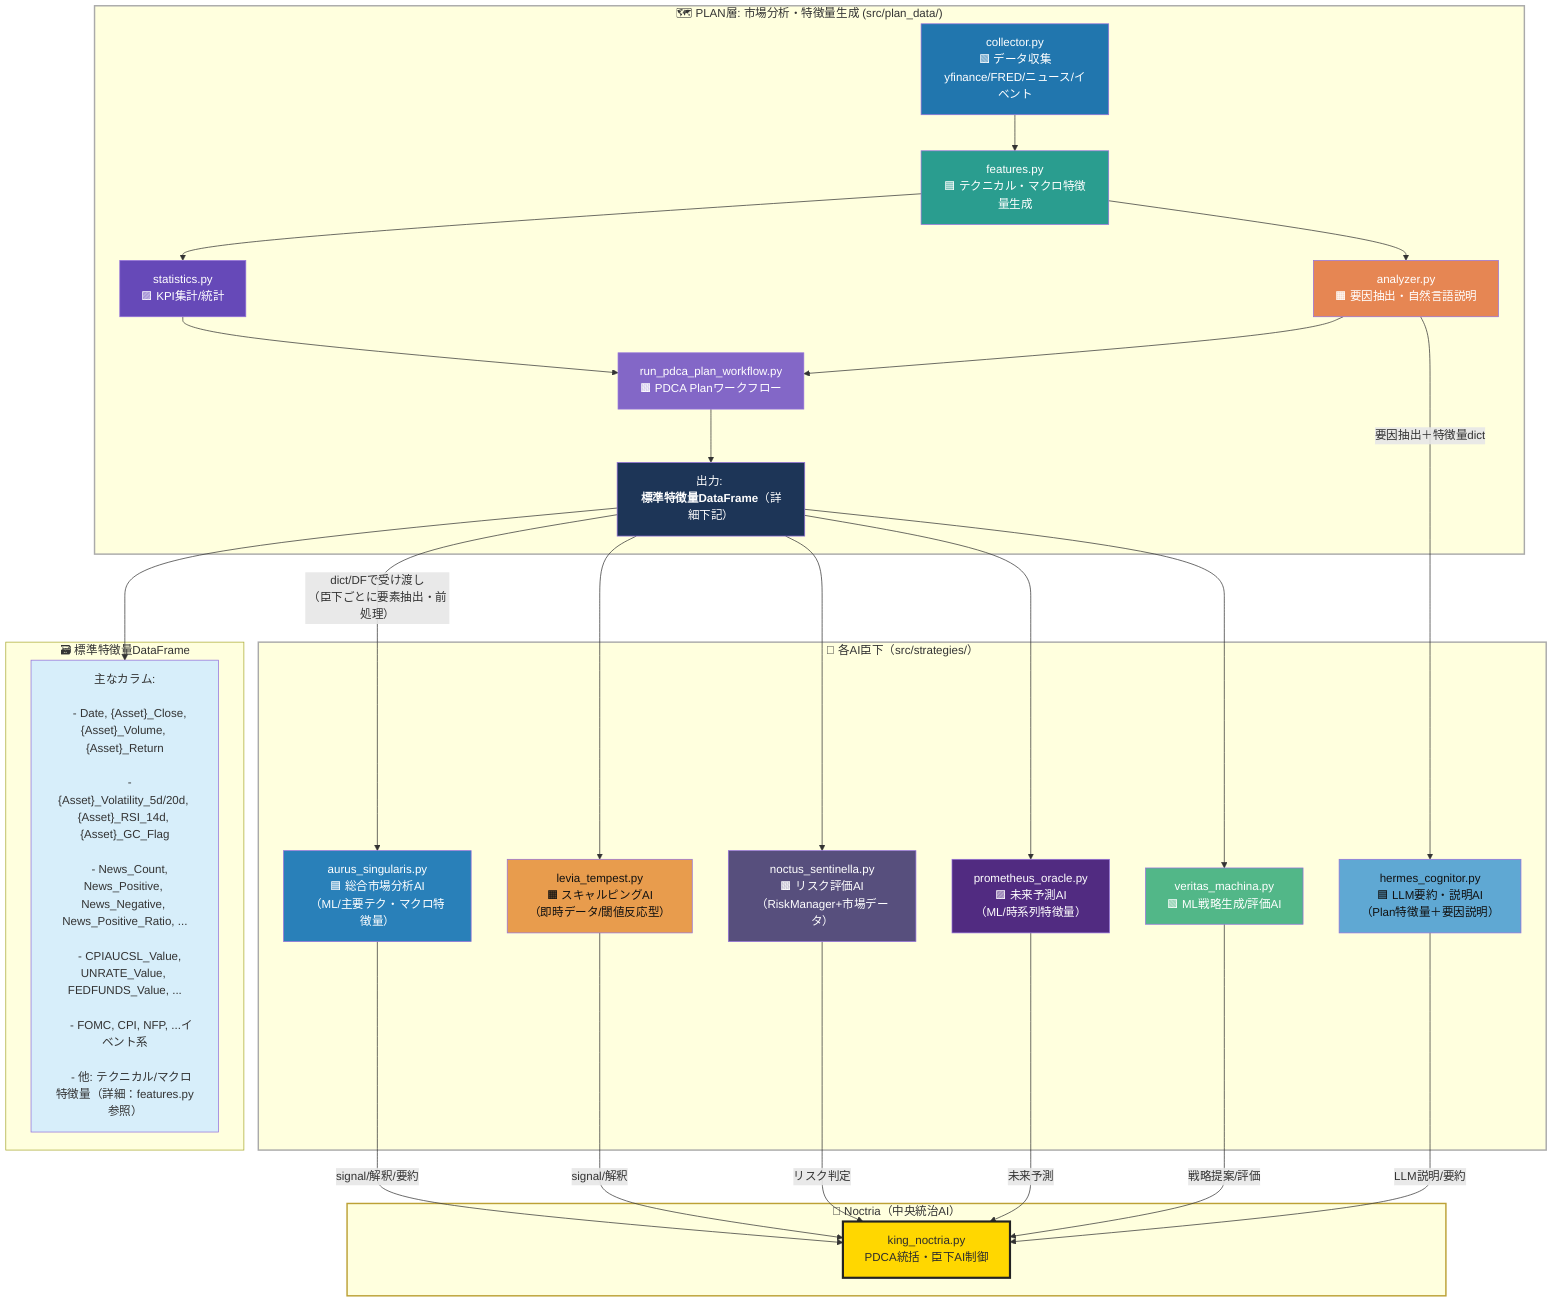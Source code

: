 flowchart TD

  %% --- Plan層（計画・特徴量生成） ---
  subgraph Plan["🗺️ PLAN層: 市場分析・特徴量生成 (src/plan_data/)"]
    COLLECTOR["collector.py<br>🟩 データ収集<br>yfinance/FRED/ニュース/イベント"]
    FEATURES["features.py<br>🟦 テクニカル・マクロ特徴量生成"]
    STATISTICS["statistics.py<br>🟪 KPI集計/統計"]
    ANALYZER["analyzer.py<br>🟧 要因抽出・自然言語説明"]
    PLAN_WORKFLOW["run_pdca_plan_workflow.py<br>🟫 PDCA Planワークフロー"]
    DF_OUTPUT["出力: <br><b>標準特徴量DataFrame</b>（詳細下記）"]
    COLLECTOR --> FEATURES
    FEATURES --> STATISTICS
    FEATURES --> ANALYZER
    ANALYZER --> PLAN_WORKFLOW
    STATISTICS --> PLAN_WORKFLOW
    PLAN_WORKFLOW --> DF_OUTPUT
  end

  %% --- 標準特徴量例 ---
  subgraph DF["🗃️ 標準特徴量DataFrame"]
    DF_COLUMNS["主なカラム:<br>
    - Date, {Asset}_Close, {Asset}_Volume, {Asset}_Return<br>
    - {Asset}_Volatility_5d/20d, {Asset}_RSI_14d, {Asset}_GC_Flag<br>
    - News_Count, News_Positive, News_Negative, News_Positive_Ratio, ...<br>
    - CPIAUCSL_Value, UNRATE_Value, FEDFUNDS_Value, ...<br>
    - FOMC, CPI, NFP, ...イベント系<br>
    - 他: テクニカル/マクロ特徴量（詳細：features.py参照）"]
  end
  DF_OUTPUT --> DF_COLUMNS

  %% --- 各戦略AI（臣下AI） ---
  subgraph Strategies["🤖 各AI臣下（src/strategies/）"]
    AURUS["aurus_singularis.py<br>🟦 総合市場分析AI<br>（ML/主要テク・マクロ特徴量）"]
    LEVIA["levia_tempest.py<br>🟧 スキャルピングAI<br>（即時データ/閾値反応型）"]
    NOCTUS["noctus_sentinella.py<br>🟫 リスク評価AI<br>（RiskManager+市場データ）"]
    PROMETHEUS["prometheus_oracle.py<br>🟪 未来予測AI<br>（ML/時系列特徴量）"]
    HERMES["hermes_cognitor.py<br>🟦 LLM要約・説明AI<br>（Plan特徴量＋要因説明）"]
    VERITAS["veritas_machina.py<br>🟩 ML戦略生成/評価AI"]
  end

  DF_OUTPUT -- "dict/DFで受け渡し\n（臣下ごとに要素抽出・前処理）" --> AURUS
  DF_OUTPUT --> LEVIA
  DF_OUTPUT --> NOCTUS
  DF_OUTPUT --> PROMETHEUS
  DF_OUTPUT --> VERITAS
  ANALYZER -- "要因抽出＋特徴量dict" --> HERMES

  %% --- 王（Noctria）による統治 ---
  subgraph King["👑 Noctria（中央統治AI）"]
    KING["king_noctria.py<br>PDCA統括・臣下AI制御"]
  end

  AURUS -- "signal/解釈/要約" --> KING
  LEVIA -- "signal/解釈" --> KING
  NOCTUS -- "リスク判定" --> KING
  PROMETHEUS -- "未来予測" --> KING
  HERMES -- "LLM説明/要約" --> KING
  VERITAS -- "戦略提案/評価" --> KING

  %% --- デザイン調整: 明暗配色+可読性向上 ---
  style COLLECTOR fill:#2176ae,color:#fff
  style FEATURES fill:#2a9d8f,color:#fff
  style STATISTICS fill:#6649b8,color:#fff
  style ANALYZER fill:#e68653,color:#fff
  style PLAN_WORKFLOW fill:#8367c7,color:#fff
  style DF_OUTPUT fill:#1d3557,color:#fff
  style DF_COLUMNS fill:#d7eefa,color:#333

  style AURUS fill:#2980b9,color:#fff
  style LEVIA fill:#e89c4d,color:#111
  style NOCTUS fill:#574f7d,color:#fff
  style PROMETHEUS fill:#512b81,color:#fff
  style HERMES fill:#5fa8d3,color:#111
  style VERITAS fill:#52b788,color:#fff

  style KING fill:#FFD700,color:#2d2d2d,stroke:#222,stroke-width:3px
  style Plan stroke:#aaa,stroke-width:2px
  style Strategies stroke:#aaa,stroke-width:2px
  style King stroke:#bca136,stroke-width:2px